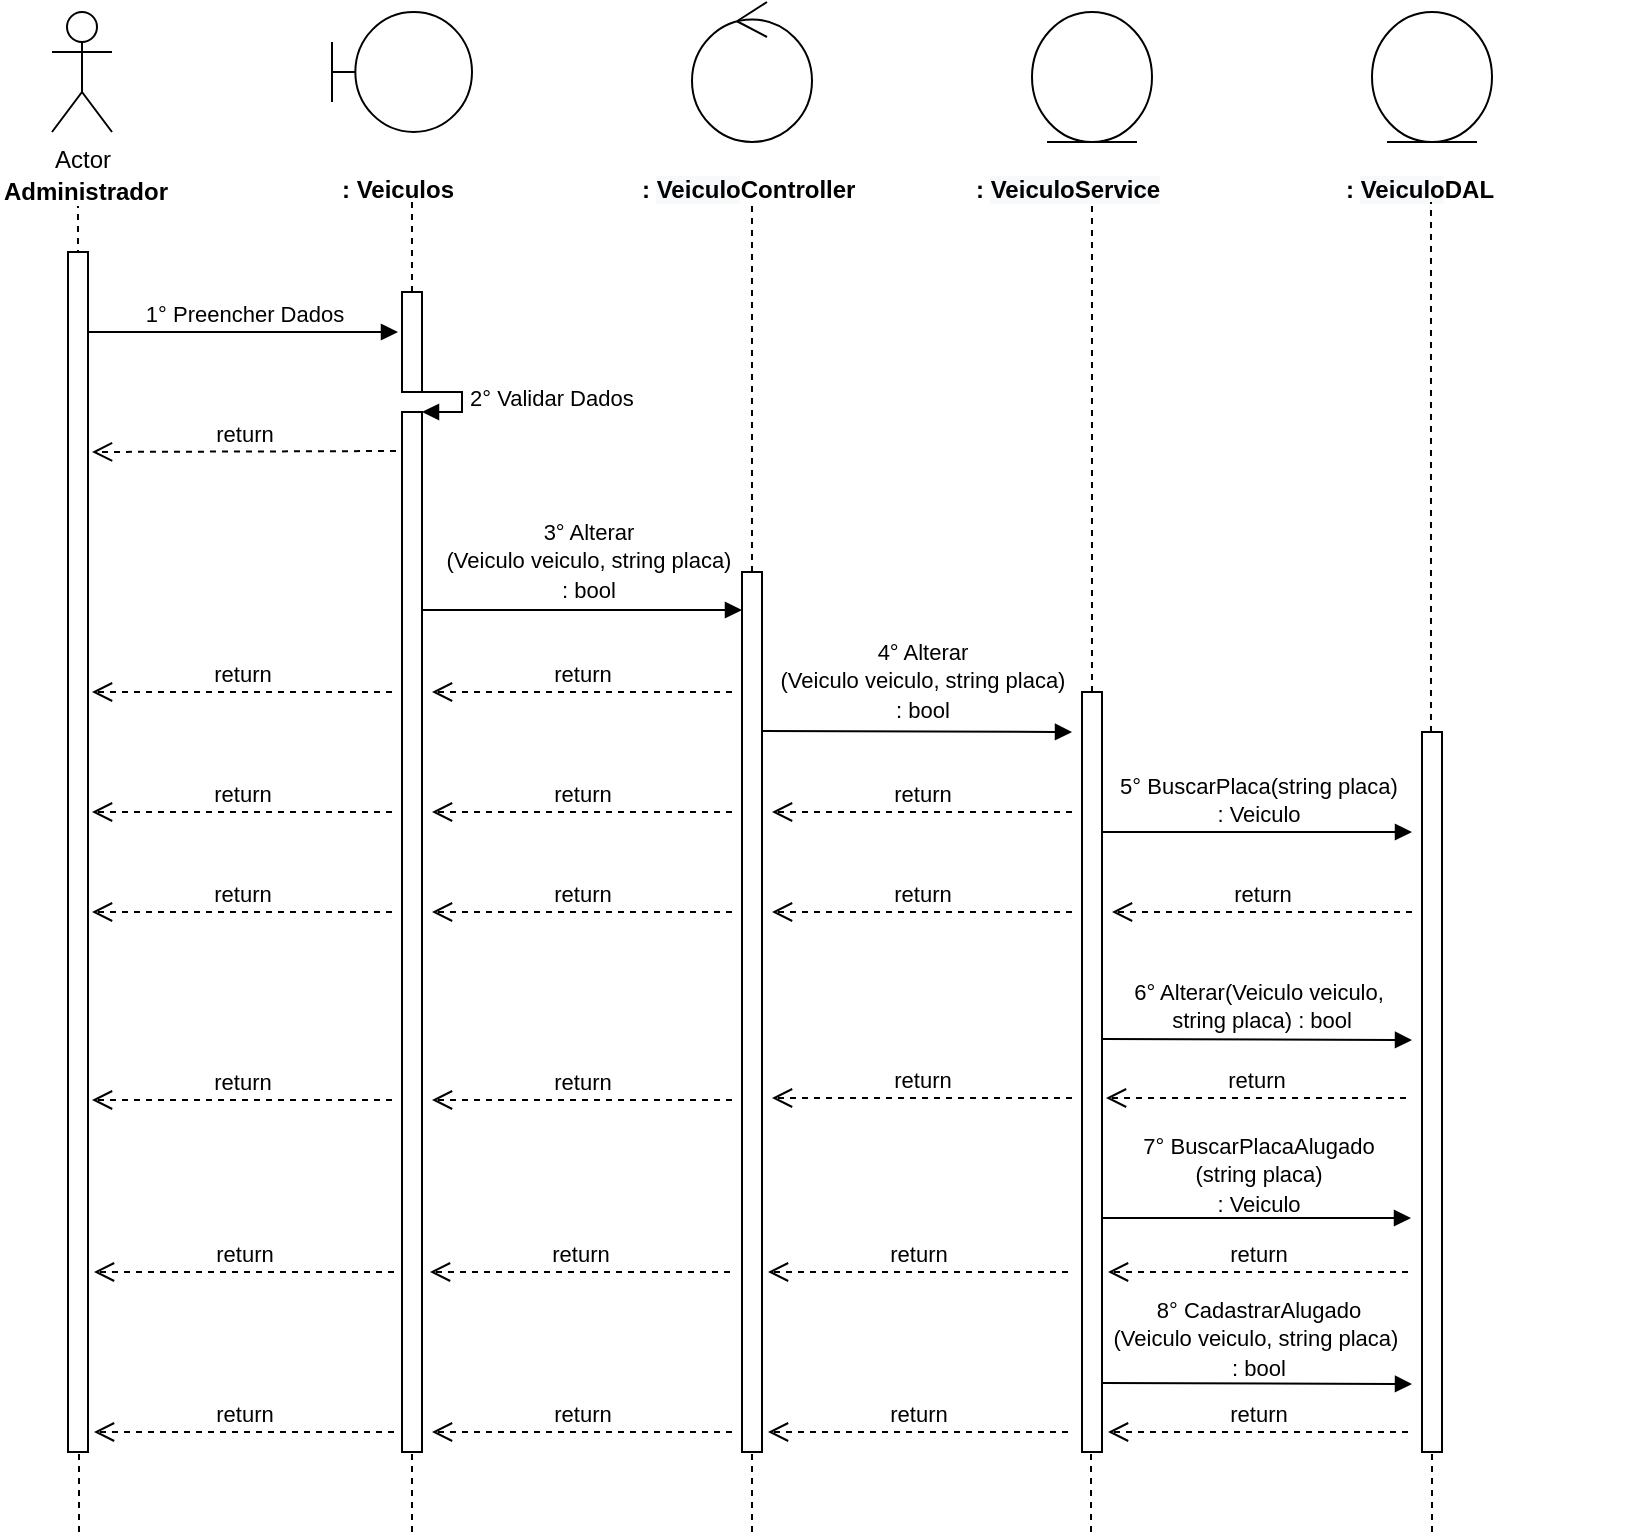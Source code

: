 <mxfile type="device" version="12.2.9" pages="1"><diagram id="5PIvMLJFDgbBGWH3Ssnq" name="Page-1"><mxGraphModel dx="1038" dy="599" gridSize="10" guides="1" tooltips="1" connect="1" arrows="1" fold="1" page="1" pageScale="1" pageWidth="827" pageHeight="1169" math="0" shadow="0" grid="1"><root><mxCell id="0"/><mxCell id="1" parent="0"/><mxCell id="0rl8sCd2smoYntP0GRUY-1" value="Actor" parent="1" style="shape=umlActor;verticalLabelPosition=bottom;labelBackgroundColor=#ffffff;verticalAlign=top;html=1;" vertex="1"><mxGeometry as="geometry" x="120" y="40" width="30" height="60"/></mxCell><mxCell id="0rl8sCd2smoYntP0GRUY-3" value="&lt;b&gt;Administrador&lt;/b&gt;" parent="1" style="text;html=1;resizable=0;points=[];autosize=1;align=left;verticalAlign=top;spacingTop=-4;" vertex="1"><mxGeometry as="geometry" x="94" y="120" width="100" height="20"/></mxCell><mxCell id="0rl8sCd2smoYntP0GRUY-4" value="" parent="1" style="endArrow=none;dashed=1;html=1;entryX=0.511;entryY=1.25;entryDx=0;entryDy=0;entryPerimeter=0;" edge="1"><mxGeometry as="geometry" width="50" height="50" relative="1"><mxPoint as="sourcePoint" x="133" y="480"/><mxPoint as="targetPoint" x="132.99" y="137"/></mxGeometry></mxCell><mxCell id="0rl8sCd2smoYntP0GRUY-8" value="" parent="1" style="shape=umlBoundary;whiteSpace=wrap;html=1;" vertex="1"><mxGeometry as="geometry" x="260" y="40" width="70" height="60"/></mxCell><mxCell id="0rl8sCd2smoYntP0GRUY-11" value="&lt;b&gt;: Veiculos&lt;/b&gt;" parent="1" style="text;html=1;" vertex="1"><mxGeometry as="geometry" x="263" y="115" width="150" height="30"/></mxCell><mxCell id="0rl8sCd2smoYntP0GRUY-12" value="" parent="1" style="endArrow=none;dashed=1;html=1;entryX=0.511;entryY=1.25;entryDx=0;entryDy=0;entryPerimeter=0;" edge="1" source="0rl8sCd2smoYntP0GRUY-24"><mxGeometry as="geometry" width="50" height="50" relative="1"><mxPoint as="sourcePoint" x="300" y="480"/><mxPoint as="targetPoint" x="299.99" y="135"/></mxGeometry></mxCell><mxCell id="0rl8sCd2smoYntP0GRUY-13" value="" parent="1" style="ellipse;shape=umlControl;whiteSpace=wrap;html=1;" vertex="1"><mxGeometry as="geometry" x="440" y="35" width="60" height="70"/></mxCell><mxCell id="0rl8sCd2smoYntP0GRUY-14" value="&lt;b&gt;: &lt;/b&gt;&lt;span style=&quot;display: inline ; float: none ; background-color: rgb(248 , 249 , 250) ; color: rgb(0 , 0 , 0) ; font-family: &amp;#34;helvetica&amp;#34; ; font-size: 12px ; font-style: normal ; font-variant: normal ; font-weight: 700 ; letter-spacing: normal ; text-align: left ; text-decoration: none ; text-indent: 0px ; text-transform: none ; white-space: nowrap ; word-spacing: 0px&quot;&gt;Veiculo&lt;/span&gt;&lt;b&gt;Controller&lt;/b&gt;" parent="1" style="text;html=1;" vertex="1"><mxGeometry as="geometry" x="413" y="115" width="150" height="30"/></mxCell><mxCell id="0rl8sCd2smoYntP0GRUY-15" value="" parent="1" style="endArrow=none;dashed=1;html=1;entryX=0.511;entryY=1.25;entryDx=0;entryDy=0;entryPerimeter=0;" edge="1" source="0rl8sCd2smoYntP0GRUY-33"><mxGeometry as="geometry" width="50" height="50" relative="1"><mxPoint as="sourcePoint" x="470" y="480"/><mxPoint as="targetPoint" x="469.99" y="135"/></mxGeometry></mxCell><mxCell id="0rl8sCd2smoYntP0GRUY-16" value="" parent="1" style="ellipse;shape=umlEntity;whiteSpace=wrap;html=1;" vertex="1"><mxGeometry as="geometry" x="610" y="40" width="60" height="65"/></mxCell><mxCell id="0rl8sCd2smoYntP0GRUY-18" value="" parent="1" style="ellipse;shape=umlEntity;whiteSpace=wrap;html=1;" vertex="1"><mxGeometry as="geometry" x="780" y="40" width="60" height="65"/></mxCell><mxCell id="0rl8sCd2smoYntP0GRUY-19" value="&lt;b&gt;:&amp;nbsp;&lt;/b&gt;&lt;span style=&quot;display: inline ; float: none ; background-color: rgb(248 , 249 , 250) ; color: rgb(0 , 0 , 0) ; font-family: &amp;#34;helvetica&amp;#34; ; font-size: 12px ; font-style: normal ; font-variant: normal ; font-weight: 700 ; letter-spacing: normal ; text-align: left ; text-decoration: none ; text-indent: 0px ; text-transform: none ; white-space: nowrap ; word-spacing: 0px&quot;&gt;Veiculo&lt;/span&gt;&lt;b&gt;DAL&lt;/b&gt;" parent="1" style="text;html=1;" vertex="1"><mxGeometry as="geometry" x="765" y="115" width="150" height="30"/></mxCell><mxCell id="0rl8sCd2smoYntP0GRUY-20" value="" parent="1" style="endArrow=none;dashed=1;html=1;entryX=0.511;entryY=1.25;entryDx=0;entryDy=0;entryPerimeter=0;" edge="1" source="0rl8sCd2smoYntP0GRUY-40"><mxGeometry as="geometry" width="50" height="50" relative="1"><mxPoint as="sourcePoint" x="640" y="479"/><mxPoint as="targetPoint" x="639.99" y="134"/></mxGeometry></mxCell><mxCell id="0rl8sCd2smoYntP0GRUY-21" value="" parent="1" style="endArrow=none;dashed=1;html=1;entryX=0.511;entryY=1.25;entryDx=0;entryDy=0;entryPerimeter=0;" edge="1" source="0rl8sCd2smoYntP0GRUY-45"><mxGeometry as="geometry" width="50" height="50" relative="1"><mxPoint as="sourcePoint" x="809.5" y="480"/><mxPoint as="targetPoint" x="809.49" y="135"/></mxGeometry></mxCell><mxCell id="0rl8sCd2smoYntP0GRUY-22" value="1° Preencher Dados" parent="1" style="html=1;verticalAlign=bottom;endArrow=block;" edge="1" source="0rl8sCd2smoYntP0GRUY-37"><mxGeometry as="geometry" width="80" relative="1"><mxPoint as="sourcePoint" x="133" y="200"/><mxPoint as="targetPoint" x="293" y="200"/><mxPoint as="offset"/></mxGeometry></mxCell><mxCell id="0rl8sCd2smoYntP0GRUY-24" value="" parent="1" style="html=1;points=[];perimeter=orthogonalPerimeter;" vertex="1"><mxGeometry as="geometry" x="295" y="180" width="10" height="50"/></mxCell><mxCell id="0rl8sCd2smoYntP0GRUY-25" value="" parent="1" style="endArrow=none;dashed=1;html=1;entryX=0.511;entryY=1.25;entryDx=0;entryDy=0;entryPerimeter=0;" edge="1" source="0rl8sCd2smoYntP0GRUY-26" target="0rl8sCd2smoYntP0GRUY-24"><mxGeometry as="geometry" width="50" height="50" relative="1"><mxPoint as="sourcePoint" x="300" y="480"/><mxPoint as="targetPoint" x="299.99" y="135"/></mxGeometry></mxCell><mxCell id="0rl8sCd2smoYntP0GRUY-27" value="2° Validar Dados" parent="1" style="edgeStyle=orthogonalEdgeStyle;html=1;align=left;spacingLeft=2;endArrow=block;rounded=0;entryX=1;entryY=0;" edge="1" target="0rl8sCd2smoYntP0GRUY-26"><mxGeometry as="geometry" relative="1"><mxPoint as="sourcePoint" x="300" y="230"/><Array as="points"><mxPoint x="325" y="230"/></Array></mxGeometry></mxCell><mxCell id="0rl8sCd2smoYntP0GRUY-26" value="" parent="1" style="html=1;points=[];perimeter=orthogonalPerimeter;" vertex="1"><mxGeometry as="geometry" x="295" y="240" width="10" height="520"/></mxCell><mxCell id="0rl8sCd2smoYntP0GRUY-29" value="return" parent="1" style="html=1;verticalAlign=bottom;endArrow=open;dashed=1;endSize=8;" edge="1"><mxGeometry as="geometry" relative="1"><mxPoint as="sourcePoint" x="292" y="259.5"/><mxPoint as="targetPoint" x="140" y="260"/></mxGeometry></mxCell><mxCell id="0rl8sCd2smoYntP0GRUY-30" value="" parent="1" style="html=1;verticalAlign=bottom;endArrow=block;" edge="1"><mxGeometry as="geometry" width="80" relative="1"><mxPoint as="sourcePoint" x="305" y="339"/><mxPoint as="targetPoint" x="465" y="339"/></mxGeometry></mxCell><mxCell id="0rl8sCd2smoYntP0GRUY-31" value="&lt;span style=&quot;font-size: 11px&quot;&gt;3° Alterar&lt;br&gt;(Veiculo veiculo, string placa)&lt;/span&gt;&lt;span style=&quot;font-size: 11px&quot;&gt;&lt;br&gt;: bool&lt;br&gt;&lt;/span&gt;" parent="1" style="text;html=1;resizable=0;points=[];autosize=1;align=center;verticalAlign=top;spacingTop=-4;" vertex="1"><mxGeometry as="geometry" x="308" y="290" width="160" height="40"/></mxCell><mxCell id="0rl8sCd2smoYntP0GRUY-33" value="" parent="1" style="html=1;points=[];perimeter=orthogonalPerimeter;" vertex="1"><mxGeometry as="geometry" x="465" y="320" width="10" height="440"/></mxCell><mxCell id="0rl8sCd2smoYntP0GRUY-35" value="return" parent="1" style="html=1;verticalAlign=bottom;endArrow=open;dashed=1;endSize=8;" edge="1"><mxGeometry as="geometry" relative="1"><mxPoint as="sourcePoint" x="460" y="380"/><mxPoint as="targetPoint" x="310" y="380"/></mxGeometry></mxCell><mxCell id="0rl8sCd2smoYntP0GRUY-36" value="return" parent="1" style="html=1;verticalAlign=bottom;endArrow=open;dashed=1;endSize=8;" edge="1"><mxGeometry as="geometry" relative="1"><mxPoint as="sourcePoint" x="290" y="380"/><mxPoint as="targetPoint" x="140" y="380"/></mxGeometry></mxCell><mxCell id="0rl8sCd2smoYntP0GRUY-37" value="" parent="1" style="html=1;points=[];perimeter=orthogonalPerimeter;" vertex="1"><mxGeometry as="geometry" x="128" y="160" width="10" height="600"/></mxCell><mxCell id="0rl8sCd2smoYntP0GRUY-39" value="" parent="1" style="html=1;verticalAlign=bottom;endArrow=block;" edge="1"><mxGeometry as="geometry" width="80" relative="1"><mxPoint as="sourcePoint" x="475" y="399.5"/><mxPoint as="targetPoint" x="630" y="400"/></mxGeometry></mxCell><mxCell id="0rl8sCd2smoYntP0GRUY-40" value="" parent="1" style="html=1;points=[];perimeter=orthogonalPerimeter;" vertex="1"><mxGeometry as="geometry" x="635" y="380" width="10" height="380"/></mxCell><mxCell id="0rl8sCd2smoYntP0GRUY-42" value="return" parent="1" style="html=1;verticalAlign=bottom;endArrow=open;dashed=1;endSize=8;" edge="1"><mxGeometry as="geometry" relative="1"><mxPoint as="sourcePoint" x="630" y="440"/><mxPoint as="targetPoint" x="480" y="440"/></mxGeometry></mxCell><mxCell id="0rl8sCd2smoYntP0GRUY-43" value="return" parent="1" style="html=1;verticalAlign=bottom;endArrow=open;dashed=1;endSize=8;" edge="1"><mxGeometry as="geometry" relative="1"><mxPoint as="sourcePoint" x="460" y="440"/><mxPoint as="targetPoint" x="310" y="440"/></mxGeometry></mxCell><mxCell id="0rl8sCd2smoYntP0GRUY-44" value="return" parent="1" style="html=1;verticalAlign=bottom;endArrow=open;dashed=1;endSize=8;" edge="1"><mxGeometry as="geometry" relative="1"><mxPoint as="sourcePoint" x="290" y="440"/><mxPoint as="targetPoint" x="140" y="440"/></mxGeometry></mxCell><mxCell id="0rl8sCd2smoYntP0GRUY-45" value="" parent="1" style="html=1;points=[];perimeter=orthogonalPerimeter;" vertex="1"><mxGeometry as="geometry" x="805" y="400" width="10" height="360"/></mxCell><mxCell id="0rl8sCd2smoYntP0GRUY-49" value="" parent="1" style="html=1;verticalAlign=bottom;endArrow=block;" edge="1"><mxGeometry as="geometry" width="80" relative="1"><mxPoint as="sourcePoint" x="645" y="450"/><mxPoint as="targetPoint" x="800" y="450"/></mxGeometry></mxCell><mxCell id="0rl8sCd2smoYntP0GRUY-50" value="return" parent="1" style="html=1;verticalAlign=bottom;endArrow=open;dashed=1;endSize=8;" edge="1"><mxGeometry as="geometry" relative="1"><mxPoint as="sourcePoint" x="800" y="490"/><mxPoint as="targetPoint" x="650" y="490"/></mxGeometry></mxCell><mxCell id="0rl8sCd2smoYntP0GRUY-51" value="return" parent="1" style="html=1;verticalAlign=bottom;endArrow=open;dashed=1;endSize=8;" edge="1"><mxGeometry as="geometry" relative="1"><mxPoint as="sourcePoint" x="630" y="490"/><mxPoint as="targetPoint" x="480" y="490"/></mxGeometry></mxCell><mxCell id="0rl8sCd2smoYntP0GRUY-52" value="return" parent="1" style="html=1;verticalAlign=bottom;endArrow=open;dashed=1;endSize=8;" edge="1"><mxGeometry as="geometry" relative="1"><mxPoint as="sourcePoint" x="460" y="490"/><mxPoint as="targetPoint" x="310" y="490"/></mxGeometry></mxCell><mxCell id="0rl8sCd2smoYntP0GRUY-53" value="return" parent="1" style="html=1;verticalAlign=bottom;endArrow=open;dashed=1;endSize=8;" edge="1"><mxGeometry as="geometry" relative="1"><mxPoint as="sourcePoint" x="290" y="490"/><mxPoint as="targetPoint" x="140" y="490"/></mxGeometry></mxCell><mxCell id="0rl8sCd2smoYntP0GRUY-55" value="" parent="1" style="html=1;verticalAlign=bottom;endArrow=block;" edge="1"><mxGeometry as="geometry" width="80" relative="1"><mxPoint as="sourcePoint" x="645" y="553.5"/><mxPoint as="targetPoint" x="800" y="554"/></mxGeometry></mxCell><mxCell id="0rl8sCd2smoYntP0GRUY-56" value="return" parent="1" style="html=1;verticalAlign=bottom;endArrow=open;dashed=1;endSize=8;" edge="1"><mxGeometry as="geometry" relative="1"><mxPoint as="sourcePoint" x="797" y="583"/><mxPoint as="targetPoint" x="647" y="583"/></mxGeometry></mxCell><mxCell id="0rl8sCd2smoYntP0GRUY-57" value="return" parent="1" style="html=1;verticalAlign=bottom;endArrow=open;dashed=1;endSize=8;" edge="1"><mxGeometry as="geometry" relative="1"><mxPoint as="sourcePoint" x="630" y="583"/><mxPoint as="targetPoint" x="480" y="583"/></mxGeometry></mxCell><mxCell id="0rl8sCd2smoYntP0GRUY-58" value="return" parent="1" style="html=1;verticalAlign=bottom;endArrow=open;dashed=1;endSize=8;" edge="1"><mxGeometry as="geometry" relative="1"><mxPoint as="sourcePoint" x="460" y="584"/><mxPoint as="targetPoint" x="310" y="584"/></mxGeometry></mxCell><mxCell id="0rl8sCd2smoYntP0GRUY-59" value="return" parent="1" style="html=1;verticalAlign=bottom;endArrow=open;dashed=1;endSize=8;" edge="1"><mxGeometry as="geometry" relative="1"><mxPoint as="sourcePoint" x="290" y="584"/><mxPoint as="targetPoint" x="140" y="584"/></mxGeometry></mxCell><mxCell id="0rl8sCd2smoYntP0GRUY-60" value="" parent="1" style="endArrow=none;dashed=1;html=1;" edge="1"><mxGeometry as="geometry" width="50" height="50" relative="1"><mxPoint as="sourcePoint" x="133.5" y="800"/><mxPoint as="targetPoint" x="133.5" y="760"/></mxGeometry></mxCell><mxCell id="0rl8sCd2smoYntP0GRUY-61" value="" parent="1" style="endArrow=none;dashed=1;html=1;" edge="1"><mxGeometry as="geometry" width="50" height="50" relative="1"><mxPoint as="sourcePoint" x="300" y="800"/><mxPoint as="targetPoint" x="300" y="760"/></mxGeometry></mxCell><mxCell id="0rl8sCd2smoYntP0GRUY-62" value="" parent="1" style="endArrow=none;dashed=1;html=1;" edge="1"><mxGeometry as="geometry" width="50" height="50" relative="1"><mxPoint as="sourcePoint" x="470" y="800"/><mxPoint as="targetPoint" x="470" y="760"/></mxGeometry></mxCell><mxCell id="0rl8sCd2smoYntP0GRUY-63" value="" parent="1" style="endArrow=none;dashed=1;html=1;" edge="1"><mxGeometry as="geometry" width="50" height="50" relative="1"><mxPoint as="sourcePoint" x="639.5" y="800"/><mxPoint as="targetPoint" x="639.5" y="760"/></mxGeometry></mxCell><mxCell id="0rl8sCd2smoYntP0GRUY-64" value="" parent="1" style="endArrow=none;dashed=1;html=1;" edge="1"><mxGeometry as="geometry" width="50" height="50" relative="1"><mxPoint as="sourcePoint" x="810" y="800"/><mxPoint as="targetPoint" x="810" y="760"/></mxGeometry></mxCell><mxCell id="TjRVzkxQD6MoFIfPdHV0-2" value="&lt;span style=&quot;color: rgb(0 , 0 , 0) ; font-family: &amp;#34;helvetica&amp;#34; ; font-size: 11px ; font-style: normal ; font-variant: normal ; font-weight: 400 ; letter-spacing: normal ; text-align: center ; text-decoration: none ; text-indent: 0px ; text-transform: none ; white-space: nowrap ; word-spacing: 0px&quot;&gt;4° Alterar&lt;br&gt;(Veiculo veiculo, string placa)&lt;/span&gt;&lt;span style=&quot;color: rgb(0 , 0 , 0) ; font-family: &amp;#34;helvetica&amp;#34; ; font-size: 11px ; font-style: normal ; font-variant: normal ; font-weight: 400 ; letter-spacing: normal ; text-align: center ; text-decoration: none ; text-indent: 0px ; text-transform: none ; white-space: nowrap ; word-spacing: 0px&quot;&gt;&lt;br&gt;: bool&lt;br&gt;&lt;/span&gt;" parent="1" style="text;html=1;resizable=0;points=[];autosize=1;align=center;verticalAlign=top;spacingTop=-4;" vertex="1"><mxGeometry as="geometry" x="475" y="350" width="160" height="40"/></mxCell><mxCell id="TjRVzkxQD6MoFIfPdHV0-3" value="&lt;span style=&quot;font-size: 11px&quot;&gt;5°&amp;nbsp;BuscarPlaca(string placa)&lt;br&gt;: Veiculo&lt;/span&gt;&lt;span style=&quot;font-size: 11px&quot;&gt;&lt;br&gt;&lt;/span&gt;" parent="1" style="text;html=1;resizable=0;points=[];autosize=1;align=center;verticalAlign=top;spacingTop=-4;" vertex="1"><mxGeometry as="geometry" x="648" y="417" width="150" height="30"/></mxCell><mxCell id="TjRVzkxQD6MoFIfPdHV0-4" value="&lt;span style=&quot;font-size: 11px&quot;&gt;6° Alterar(Veiculo veiculo,&lt;br&gt;&amp;nbsp;string placa) &lt;/span&gt;&lt;span style=&quot;font-size: 11px&quot;&gt;: bool&lt;br&gt;&lt;/span&gt;" parent="1" style="text;html=1;resizable=0;points=[];autosize=1;align=center;verticalAlign=top;spacingTop=-4;" vertex="1"><mxGeometry as="geometry" x="653" y="520" width="140" height="30"/></mxCell><mxCell id="RTheE_100NOnpyAy0Pi6-1" value="&lt;b&gt;: &lt;/b&gt;&lt;span style=&quot;display: inline ; float: none ; background-color: rgb(248 , 249 , 250) ; color: rgb(0 , 0 , 0) ; font-family: &amp;#34;helvetica&amp;#34; ; font-size: 12px ; font-style: normal ; font-variant: normal ; font-weight: 700 ; letter-spacing: normal ; text-align: left ; text-decoration: none ; text-indent: 0px ; text-transform: none ; white-space: nowrap ; word-spacing: 0px&quot;&gt;Veiculo&lt;/span&gt;&lt;span style=&quot;text-align: left ; color: rgb(0 , 0 , 0) ; text-transform: none ; text-indent: 0px ; letter-spacing: normal ; font-family: &amp;#34;helvetica&amp;#34; ; font-size: 12px ; font-style: normal ; font-variant: normal ; text-decoration: none ; word-spacing: 0px ; display: inline ; white-space: nowrap ; float: none ; background-color: rgb(248 , 249 , 250)&quot;&gt;&lt;font face=&quot;Helvetica&quot; style=&quot;background-color: transparent&quot;&gt;&lt;b&gt;Service&lt;/b&gt;&lt;/font&gt;&lt;/span&gt;" parent="1" style="text;html=1;" vertex="1"><mxGeometry as="geometry" x="580" y="115" width="150" height="30"/></mxCell><mxCell id="RTheE_100NOnpyAy0Pi6-3" value="" parent="1" style="html=1;verticalAlign=bottom;endArrow=block;" edge="1"><mxGeometry as="geometry" width="80" relative="1"><mxPoint as="sourcePoint" x="644.5" y="643"/><mxPoint as="targetPoint" x="799.5" y="643"/></mxGeometry></mxCell><mxCell id="RTheE_100NOnpyAy0Pi6-4" value="&lt;span style=&quot;font-size: 11px&quot;&gt;7°&amp;nbsp;BuscarPlacaAlugado&lt;br&gt;(string placa)&lt;br&gt;: Veiculo&lt;/span&gt;&lt;span style=&quot;font-size: 11px&quot;&gt;&lt;br&gt;&lt;/span&gt;" parent="1" style="text;html=1;resizable=0;points=[];autosize=1;align=center;verticalAlign=top;spacingTop=-4;" vertex="1"><mxGeometry as="geometry" x="658" y="597" width="130" height="40"/></mxCell><mxCell id="RTheE_100NOnpyAy0Pi6-5" value="return" parent="1" style="html=1;verticalAlign=bottom;endArrow=open;dashed=1;endSize=8;" edge="1"><mxGeometry as="geometry" relative="1"><mxPoint as="sourcePoint" x="798" y="670"/><mxPoint as="targetPoint" x="648" y="670"/></mxGeometry></mxCell><mxCell id="RTheE_100NOnpyAy0Pi6-6" value="return" parent="1" style="html=1;verticalAlign=bottom;endArrow=open;dashed=1;endSize=8;" edge="1"><mxGeometry as="geometry" relative="1"><mxPoint as="sourcePoint" x="628" y="670"/><mxPoint as="targetPoint" x="478" y="670"/></mxGeometry></mxCell><mxCell id="RTheE_100NOnpyAy0Pi6-7" value="return" parent="1" style="html=1;verticalAlign=bottom;endArrow=open;dashed=1;endSize=8;" edge="1"><mxGeometry as="geometry" relative="1"><mxPoint as="sourcePoint" x="459" y="670"/><mxPoint as="targetPoint" x="309" y="670"/></mxGeometry></mxCell><mxCell id="RTheE_100NOnpyAy0Pi6-8" value="return" parent="1" style="html=1;verticalAlign=bottom;endArrow=open;dashed=1;endSize=8;" edge="1"><mxGeometry as="geometry" relative="1"><mxPoint as="sourcePoint" x="291" y="670"/><mxPoint as="targetPoint" x="141" y="670"/></mxGeometry></mxCell><mxCell id="RTheE_100NOnpyAy0Pi6-9" value="" parent="1" style="html=1;verticalAlign=bottom;endArrow=block;" edge="1"><mxGeometry as="geometry" width="80" relative="1"><mxPoint as="sourcePoint" x="645" y="725.5"/><mxPoint as="targetPoint" x="800" y="726"/></mxGeometry></mxCell><mxCell id="RTheE_100NOnpyAy0Pi6-10" value="&lt;span style=&quot;font-size: 11px&quot;&gt;8°&amp;nbsp;CadastrarAlugado&lt;br&gt;(Veiculo veiculo, string placa)&amp;nbsp;&lt;br&gt;&lt;/span&gt;&lt;span style=&quot;font-size: 11px&quot;&gt;: bool&lt;br&gt;&lt;/span&gt;" parent="1" style="text;html=1;resizable=0;points=[];autosize=1;align=center;verticalAlign=top;spacingTop=-4;" vertex="1"><mxGeometry as="geometry" x="643" y="679" width="160" height="40"/></mxCell><mxCell id="RTheE_100NOnpyAy0Pi6-11" value="return" parent="1" style="html=1;verticalAlign=bottom;endArrow=open;dashed=1;endSize=8;" edge="1"><mxGeometry as="geometry" relative="1"><mxPoint as="sourcePoint" x="798" y="750"/><mxPoint as="targetPoint" x="648" y="750"/></mxGeometry></mxCell><mxCell id="RTheE_100NOnpyAy0Pi6-12" value="return" parent="1" style="html=1;verticalAlign=bottom;endArrow=open;dashed=1;endSize=8;" edge="1"><mxGeometry as="geometry" relative="1"><mxPoint as="sourcePoint" x="628" y="750"/><mxPoint as="targetPoint" x="478" y="750"/></mxGeometry></mxCell><mxCell id="RTheE_100NOnpyAy0Pi6-13" value="return" parent="1" style="html=1;verticalAlign=bottom;endArrow=open;dashed=1;endSize=8;" edge="1"><mxGeometry as="geometry" relative="1"><mxPoint as="sourcePoint" x="460" y="750"/><mxPoint as="targetPoint" x="310" y="750"/></mxGeometry></mxCell><mxCell id="RTheE_100NOnpyAy0Pi6-14" value="return" parent="1" style="html=1;verticalAlign=bottom;endArrow=open;dashed=1;endSize=8;" edge="1"><mxGeometry as="geometry" relative="1"><mxPoint as="sourcePoint" x="291" y="750"/><mxPoint as="targetPoint" x="141" y="750"/></mxGeometry></mxCell></root></mxGraphModel></diagram></mxfile>